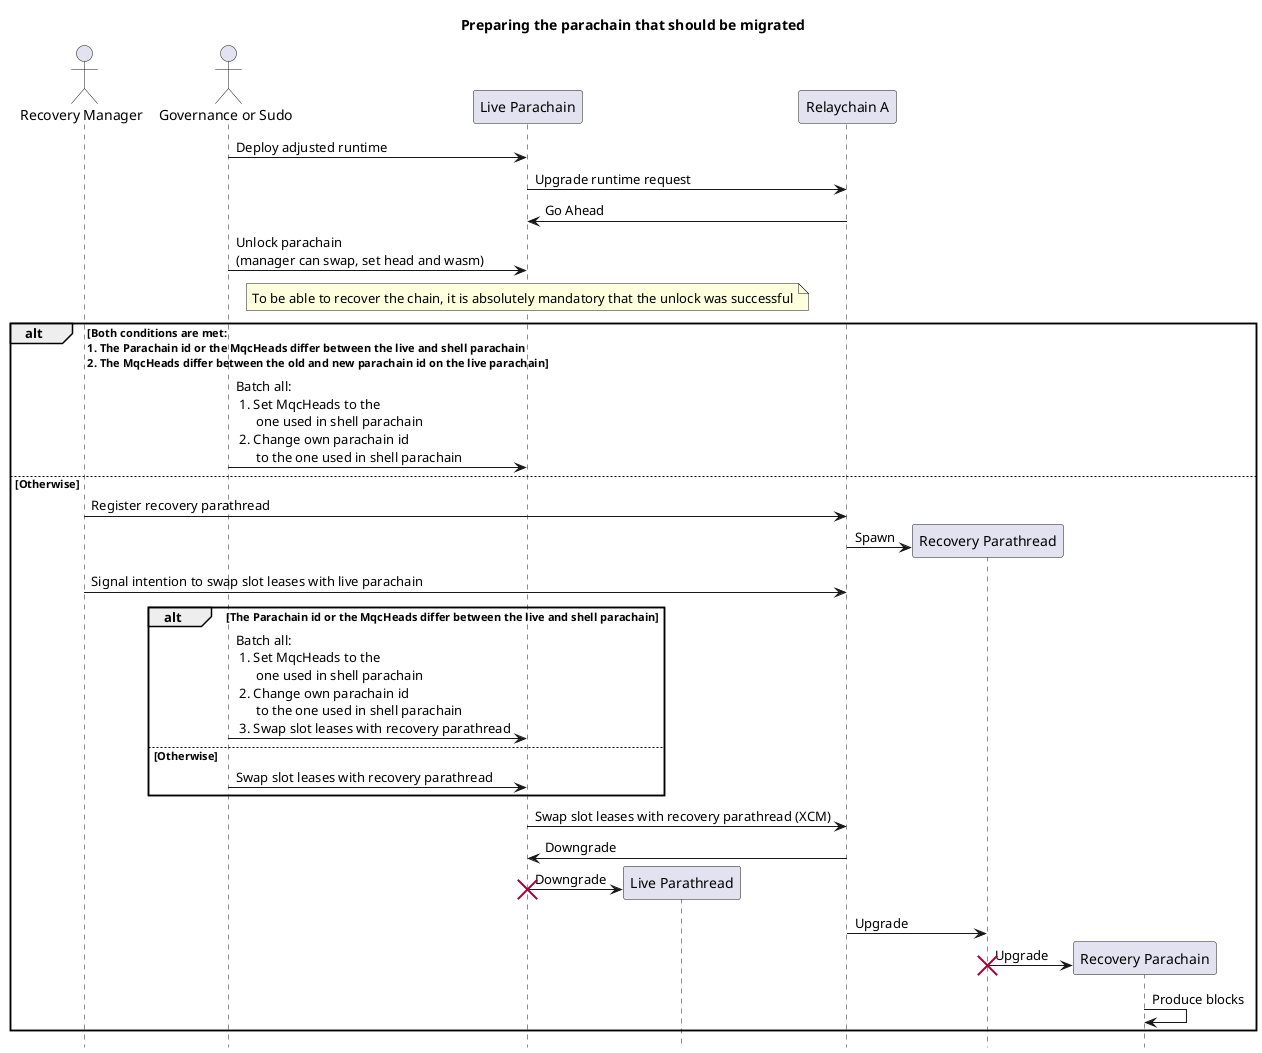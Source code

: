 @startuml

title Preparing the parachain that should be migrated
hide footbox

Actor "Recovery Manager" as MANAGER
Actor "Governance or Sudo" as ADMIN
Participant "Live Parachain" as PARA
Participant "Live Parathread" as PARAT
Participant "Relaychain A" as RELAY
Participant "Recovery Parathread" as PARAT_RECOVERY
Participant "Recovery Parachain" as PARA_RECOVERY


ADMIN -> PARA: Deploy adjusted runtime
PARA -> RELAY: Upgrade runtime request
RELAY -> PARA: Go Ahead
ADMIN -> PARA: Unlock parachain\n(manager can swap, set head and wasm)

note over PARA : To be able to recover the chain, it is absolutely mandatory that the unlock was successful

alt Both conditions are met:\n1. The Parachain id or the MqcHeads differ between the live and shell parachain\n2. The MqcHeads differ between the old and new parachain id on the live parachain
    ADMIN -> PARA: Batch all:\n 1. Set MqcHeads to the\n      one used in shell parachain\n 2. Change own parachain id\n      to the one used in shell parachain
else Otherwise
    MANAGER -> RELAY: Register recovery parathread
    RELAY -> PARAT_RECOVERY **: Spawn
    MANAGER -> RELAY: Signal intention to swap slot leases with live parachain

    alt The Parachain id or the MqcHeads differ between the live and shell parachain
        ADMIN -> PARA: Batch all:\n 1. Set MqcHeads to the\n      one used in shell parachain\n 2. Change own parachain id\n      to the one used in shell parachain\n 3. Swap slot leases with recovery parathread
    else Otherwise
        ADMIN -> PARA: Swap slot leases with recovery parathread
    end

    PARA -> RELAY: Swap slot leases with recovery parathread (XCM)
    RELAY -> PARA: Downgrade
    PARA -> PARAT **: Downgrade
    destroy PARA
    RELAY -> PARAT_RECOVERY: Upgrade
    PARAT_RECOVERY -> PARA_RECOVERY ** : Upgrade
    destroy PARAT_RECOVERY
    PARA_RECOVERY -> PARA_RECOVERY: Produce blocks
end

@enduml
